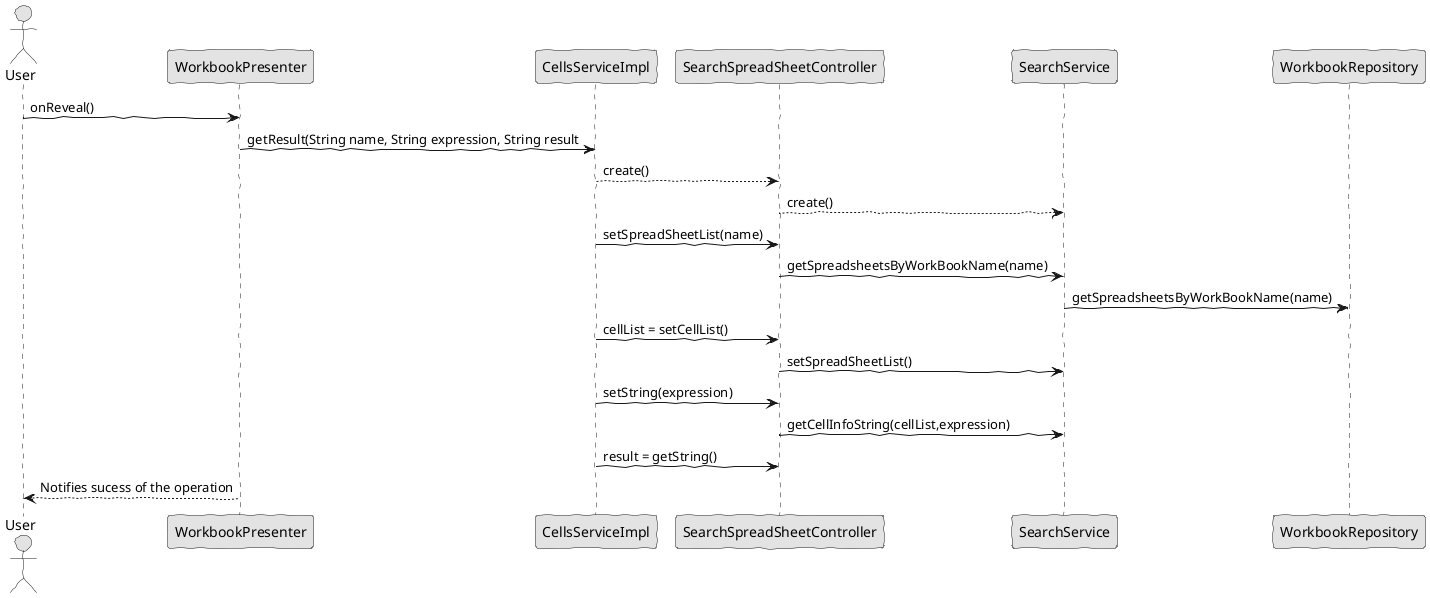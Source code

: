 @startuml Diogo
skinparam handwritten true
skinparam monochrome true
skinparam packageStyle rect
skinparam defaultFontName FG Virgil
skinparam shadowing false
actor User
User->WorkbookPresenter: onReveal()
WorkbookPresenter->CellsServiceImpl:getResult(String name, String expression, String result
CellsServiceImpl-->SearchSpreadSheetController:create()
SearchSpreadSheetController-->SearchService:create()
CellsServiceImpl->SearchSpreadSheetController:setSpreadSheetList(name)
SearchSpreadSheetController->SearchService:getSpreadsheetsByWorkBookName(name)
SearchService->WorkbookRepository:getSpreadsheetsByWorkBookName(name)
CellsServiceImpl->SearchSpreadSheetController:cellList = setCellList()
SearchSpreadSheetController->SearchService:setSpreadSheetList()
CellsServiceImpl->SearchSpreadSheetController:setString(expression)
SearchSpreadSheetController->SearchService:getCellInfoString(cellList,expression)
CellsServiceImpl->SearchSpreadSheetController: result = getString()
WorkbookPresenter-->User: Notifies sucess of the operation

@enduml